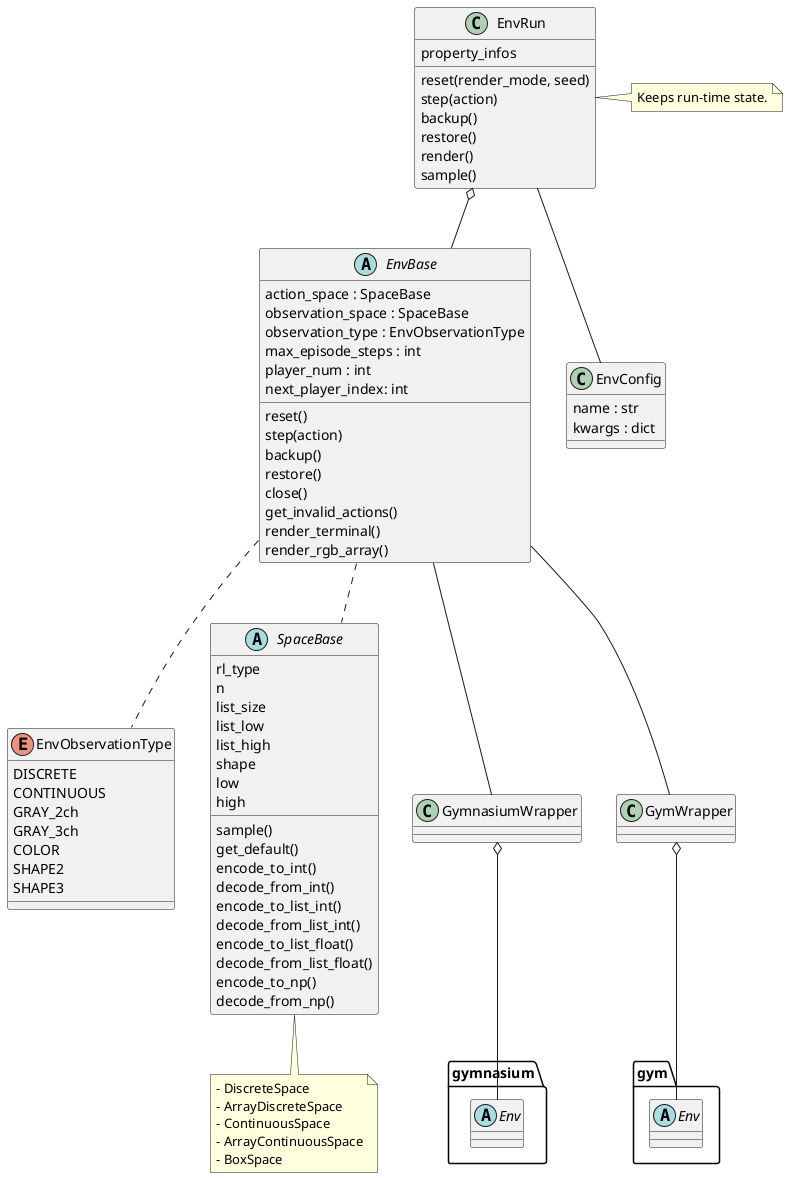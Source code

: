 @startuml class_env

enum EnvObservationType {
    DISCRETE
    CONTINUOUS
    GRAY_2ch
    GRAY_3ch
    COLOR
    SHAPE2
    SHAPE3
}


abstract SpaceBase {
    sample()
    get_default()
    rl_type
    n
    encode_to_int()
    decode_from_int()
    encode_to_list_int()
    decode_from_list_int()
    list_size
    list_low
    list_high
    encode_to_list_float()
    decode_from_list_float()
    shape
    low
    high
    encode_to_np()
    decode_from_np()
}


note as SpaceMemo
- DiscreteSpace
- ArrayDiscreteSpace
- ContinuousSpace
- ArrayContinuousSpace
- BoxSpace
end note

SpaceBase <|-- SpaceMemo


abstract EnvBase {
    action_space : SpaceBase
    observation_space : SpaceBase
    observation_type : EnvObservationType
    max_episode_steps : int
    player_num : int
    reset()
    step(action)
    next_player_index: int
    backup()
    restore()
    close()
    get_invalid_actions()
    render_terminal()
    render_rgb_array()
} 

EnvBase .. EnvObservationType
EnvBase .. SpaceBase

abstract gymnasium.Env {}
abstract gym.Env {}
class GymnasiumWrapper {}
class GymWrapper {}

GymnasiumWrapper o-- gymnasium.Env
GymWrapper o-- gym.Env
EnvBase -- GymnasiumWrapper
EnvBase -- GymWrapper


class EnvRun {
    reset(render_mode, seed)
    step(action)
    backup()
    restore()
    render()
    sample()
    property_infos
}
EnvRun o-- EnvBase

note "Keeps run-time state." as EnvRunMemo
EnvRun . EnvRunMemo


class EnvConfig {
    name : str
    kwargs : dict
}
EnvRun -- EnvConfig


@enduml